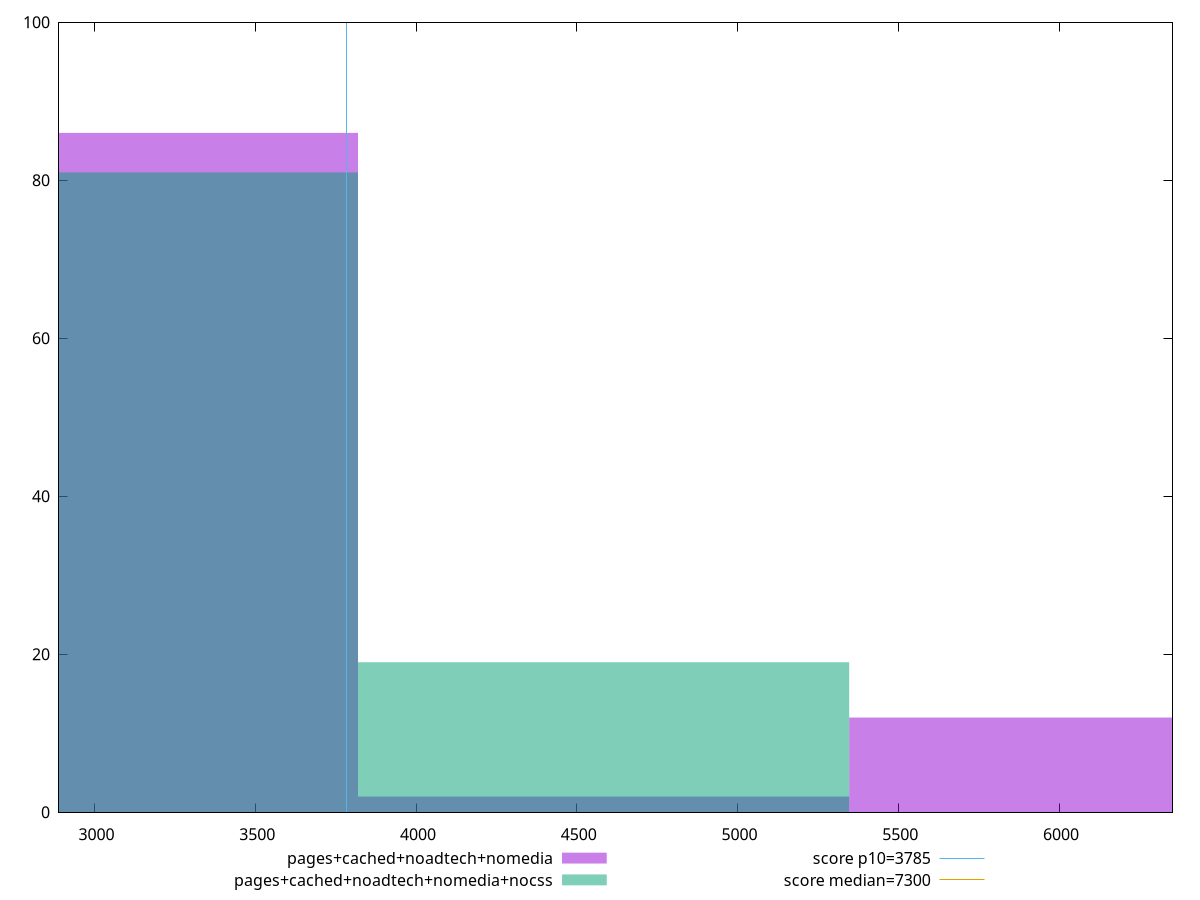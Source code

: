 reset

$pagesCachedNoadtechNomedia <<EOF
4583.467333907369 2
3055.6448892715794 86
6111.289778543159 12
EOF

$pagesCachedNoadtechNomediaNocss <<EOF
4583.467333907369 19
3055.6448892715794 81
EOF

set key outside below
set boxwidth 1527.8224446357897
set xrange [2889.56655:6352.994699999999]
set yrange [0:100]
set trange [0:100]
set style fill transparent solid 0.5 noborder

set parametric
set terminal svg size 640, 500 enhanced background rgb 'white'
set output "report_00026_2021-02-22T21:38:55.199Z/interactive/comparison/histogram/3_vs_4.svg"

plot $pagesCachedNoadtechNomedia title "pages+cached+noadtech+nomedia" with boxes, \
     $pagesCachedNoadtechNomediaNocss title "pages+cached+noadtech+nomedia+nocss" with boxes, \
     3785,t title "score p10=3785", \
     7300,t title "score median=7300"

reset
